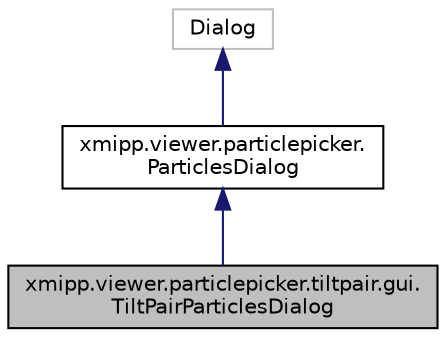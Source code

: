 digraph "xmipp.viewer.particlepicker.tiltpair.gui.TiltPairParticlesDialog"
{
  edge [fontname="Helvetica",fontsize="10",labelfontname="Helvetica",labelfontsize="10"];
  node [fontname="Helvetica",fontsize="10",shape=record];
  Node0 [label="xmipp.viewer.particlepicker.tiltpair.gui.\lTiltPairParticlesDialog",height=0.2,width=0.4,color="black", fillcolor="grey75", style="filled", fontcolor="black"];
  Node1 -> Node0 [dir="back",color="midnightblue",fontsize="10",style="solid",fontname="Helvetica"];
  Node1 [label="xmipp.viewer.particlepicker.\lParticlesDialog",height=0.2,width=0.4,color="black", fillcolor="white", style="filled",URL="$classxmipp_1_1viewer_1_1particlepicker_1_1ParticlesDialog.html"];
  Node2 -> Node1 [dir="back",color="midnightblue",fontsize="10",style="solid",fontname="Helvetica"];
  Node2 [label="Dialog",height=0.2,width=0.4,color="grey75", fillcolor="white", style="filled"];
}
